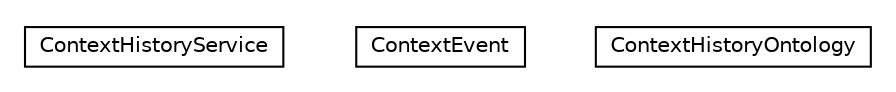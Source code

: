 #!/usr/local/bin/dot
#
# Class diagram 
# Generated by UMLGraph version R5_6-24-gf6e263 (http://www.umlgraph.org/)
#

digraph G {
	edge [fontname="Helvetica",fontsize=10,labelfontname="Helvetica",labelfontsize=10];
	node [fontname="Helvetica",fontsize=10,shape=plaintext];
	nodesep=0.25;
	ranksep=0.5;
	// org.universAAL.ontology.che.ContextHistoryService
	c14101 [label=<<table title="org.universAAL.ontology.che.ContextHistoryService" border="0" cellborder="1" cellspacing="0" cellpadding="2" port="p" href="./ContextHistoryService.html">
		<tr><td><table border="0" cellspacing="0" cellpadding="1">
<tr><td align="center" balign="center"> ContextHistoryService </td></tr>
		</table></td></tr>
		</table>>, URL="./ContextHistoryService.html", fontname="Helvetica", fontcolor="black", fontsize=10.0];
	// org.universAAL.ontology.che.ContextEvent
	c14102 [label=<<table title="org.universAAL.ontology.che.ContextEvent" border="0" cellborder="1" cellspacing="0" cellpadding="2" port="p" href="./ContextEvent.html">
		<tr><td><table border="0" cellspacing="0" cellpadding="1">
<tr><td align="center" balign="center"> ContextEvent </td></tr>
		</table></td></tr>
		</table>>, URL="./ContextEvent.html", fontname="Helvetica", fontcolor="black", fontsize=10.0];
	// org.universAAL.ontology.che.ContextHistoryOntology
	c14103 [label=<<table title="org.universAAL.ontology.che.ContextHistoryOntology" border="0" cellborder="1" cellspacing="0" cellpadding="2" port="p" href="./ContextHistoryOntology.html">
		<tr><td><table border="0" cellspacing="0" cellpadding="1">
<tr><td align="center" balign="center"> ContextHistoryOntology </td></tr>
		</table></td></tr>
		</table>>, URL="./ContextHistoryOntology.html", fontname="Helvetica", fontcolor="black", fontsize=10.0];
}

